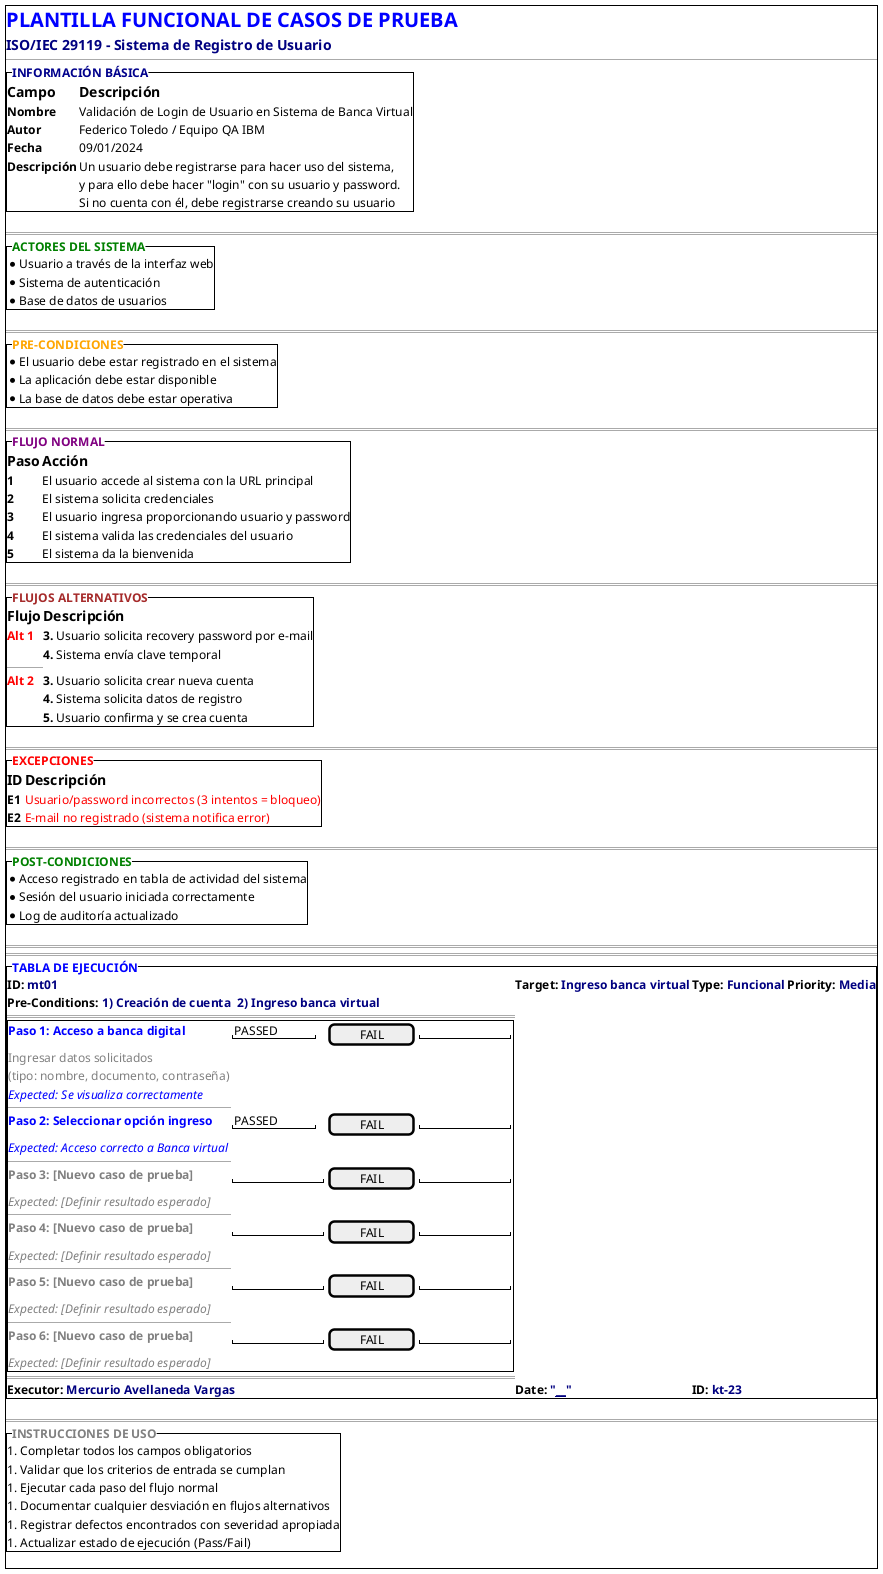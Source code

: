@startsalt plantilla-casos-prueba-wireframe
{+
  ==<color:Blue><size:16><b>PLANTILLA FUNCIONAL DE CASOS DE PRUEBA
  ==<color:Navy><size:12>ISO/IEC 29119 - Sistema de Registro de Usuario
  ----
  
  {^<color:DarkBlue><b>INFORMACIÓN BÁSICA
    ==Campo                                | ==Descripción
    <b>Nombre                               | Validación de Login de Usuario en Sistema de Banca Virtual
    <b>Autor                                | Federico Toledo / Equipo QA IBM  
    <b>Fecha                                | 09/01/2024
    <b>Descripción                          | Un usuario debe registrarse para hacer uso del sistema,
    .                                      | y para ello debe hacer "login" con su usuario y password.
    .                                      | Si no cuenta con él, debe registrarse creando su usuario
  }
  ====
  
  {^<color:Green><b>ACTORES DEL SISTEMA
    * Usuario a través de la interfaz web
    * Sistema de autenticación
    * Base de datos de usuarios
  }
  ====
  
  {^<color:Orange><b>PRE-CONDICIONES
    * El usuario debe estar registrado en el sistema
    * La aplicación debe estar disponible
    * La base de datos debe estar operativa
  }
  ====
  
  {^<color:Purple><b>FLUJO NORMAL
    ==Paso | ==Acción
    <b>1    | El usuario accede al sistema con la URL principal
    <b>2    | El sistema solicita credenciales
    <b>3    | El usuario ingresa proporcionando usuario y password  
    <b>4    | El sistema valida las credenciales del usuario
    <b>5    | El sistema da la bienvenida
  }
  ====
  
  {^<color:Brown><b>FLUJOS ALTERNATIVOS
    ==Flujo     | ==Descripción
    <color:Red><b>Alt 1 | **3.** Usuario solicita recovery password por e-mail
    .           | **4.** Sistema envía clave temporal
    ----
    <color:Red><b>Alt 2 | **3.** Usuario solicita crear nueva cuenta
    .           | **4.** Sistema solicita datos de registro  
    .           | **5.** Usuario confirma y se crea cuenta
  }
  ====
  
  {^<color:Red><b>EXCEPCIONES
    ==ID | ==Descripción
    <b>E1 | <color:Red>Usuario/password incorrectos (3 intentos = bloqueo)
    <b>E2 | <color:Red>E-mail no registrado (sistema notifica error)
  }
  ====
  
  {^<color:Green><b>POST-CONDICIONES
    * Acceso registrado en tabla de actividad del sistema
    * Sesión del usuario iniciada correctamente
    * Log de auditoría actualizado
  }
  ====
  ====
  
  {^<color:Blue><b>TABLA DE EJECUCIÓN
    <b>ID: <color:Navy>mt01 | <b>Target: <color:Navy>Ingreso banca virtual | <b>Type: <color:Navy>Funcional | <b>Priority: <color:Navy>Media
    <b>Pre-Conditions: <color:Navy>1) Creación de cuenta  2) Ingreso banca virtual
    ====
    
    {+
      <color:Blue><b>Paso 1: Acceso a banca digital                    | "PASSED    " | [   FAIL   ] | "           "
      <color:Gray>Ingresar datos solicitados                          | .            | .             | .
      <color:Gray>(tipo: nombre, documento, contraseña)               | .            | .             | .
      <color:Blue><i>Expected: Se visualiza correctamente             | .            | .             | .
      ----
      <color:Blue><b>Paso 2: Seleccionar opción ingreso               | "PASSED    " | [   FAIL   ] | "           "
      <color:Blue><i>Expected: Acceso correcto a Banca virtual        | .            | .             | .
      ----
      <color:Gray><b>Paso 3: [Nuevo caso de prueba]                   | "           " | [   FAIL   ] | "           "
      <color:Gray><i>Expected: [Definir resultado esperado]           | .            | .             | .
      ----
      <color:Gray><b>Paso 4: [Nuevo caso de prueba]                   | "           " | [   FAIL   ] | "           "
      <color:Gray><i>Expected: [Definir resultado esperado]           | .            | .             | .
      ----
      <color:Gray><b>Paso 5: [Nuevo caso de prueba]                   | "           " | [   FAIL   ] | "           "
      <color:Gray><i>Expected: [Definir resultado esperado]           | .            | .             | .
      ----
      <color:Gray><b>Paso 6: [Nuevo caso de prueba]                   | "           " | [   FAIL   ] | "           "
      <color:Gray><i>Expected: [Definir resultado esperado]           | .            | .             | .
    }
    ====
    <b>Executor: <color:Navy>Mercurio Avellaneda Vargas | <b>Date: <color:Navy>"__________" | <b>ID: <color:Navy>kt-23
  }
  ====
  
  {^<color:Gray><b>INSTRUCCIONES DE USO
    # Completar todos los campos obligatorios
    # Validar que los criterios de entrada se cumplan
    # Ejecutar cada paso del flujo normal
    # Documentar cualquier desviación en flujos alternativos
    # Registrar defectos encontrados con severidad apropiada
    # Actualizar estado de ejecución (Pass/Fail)
  }
}
@endsalt